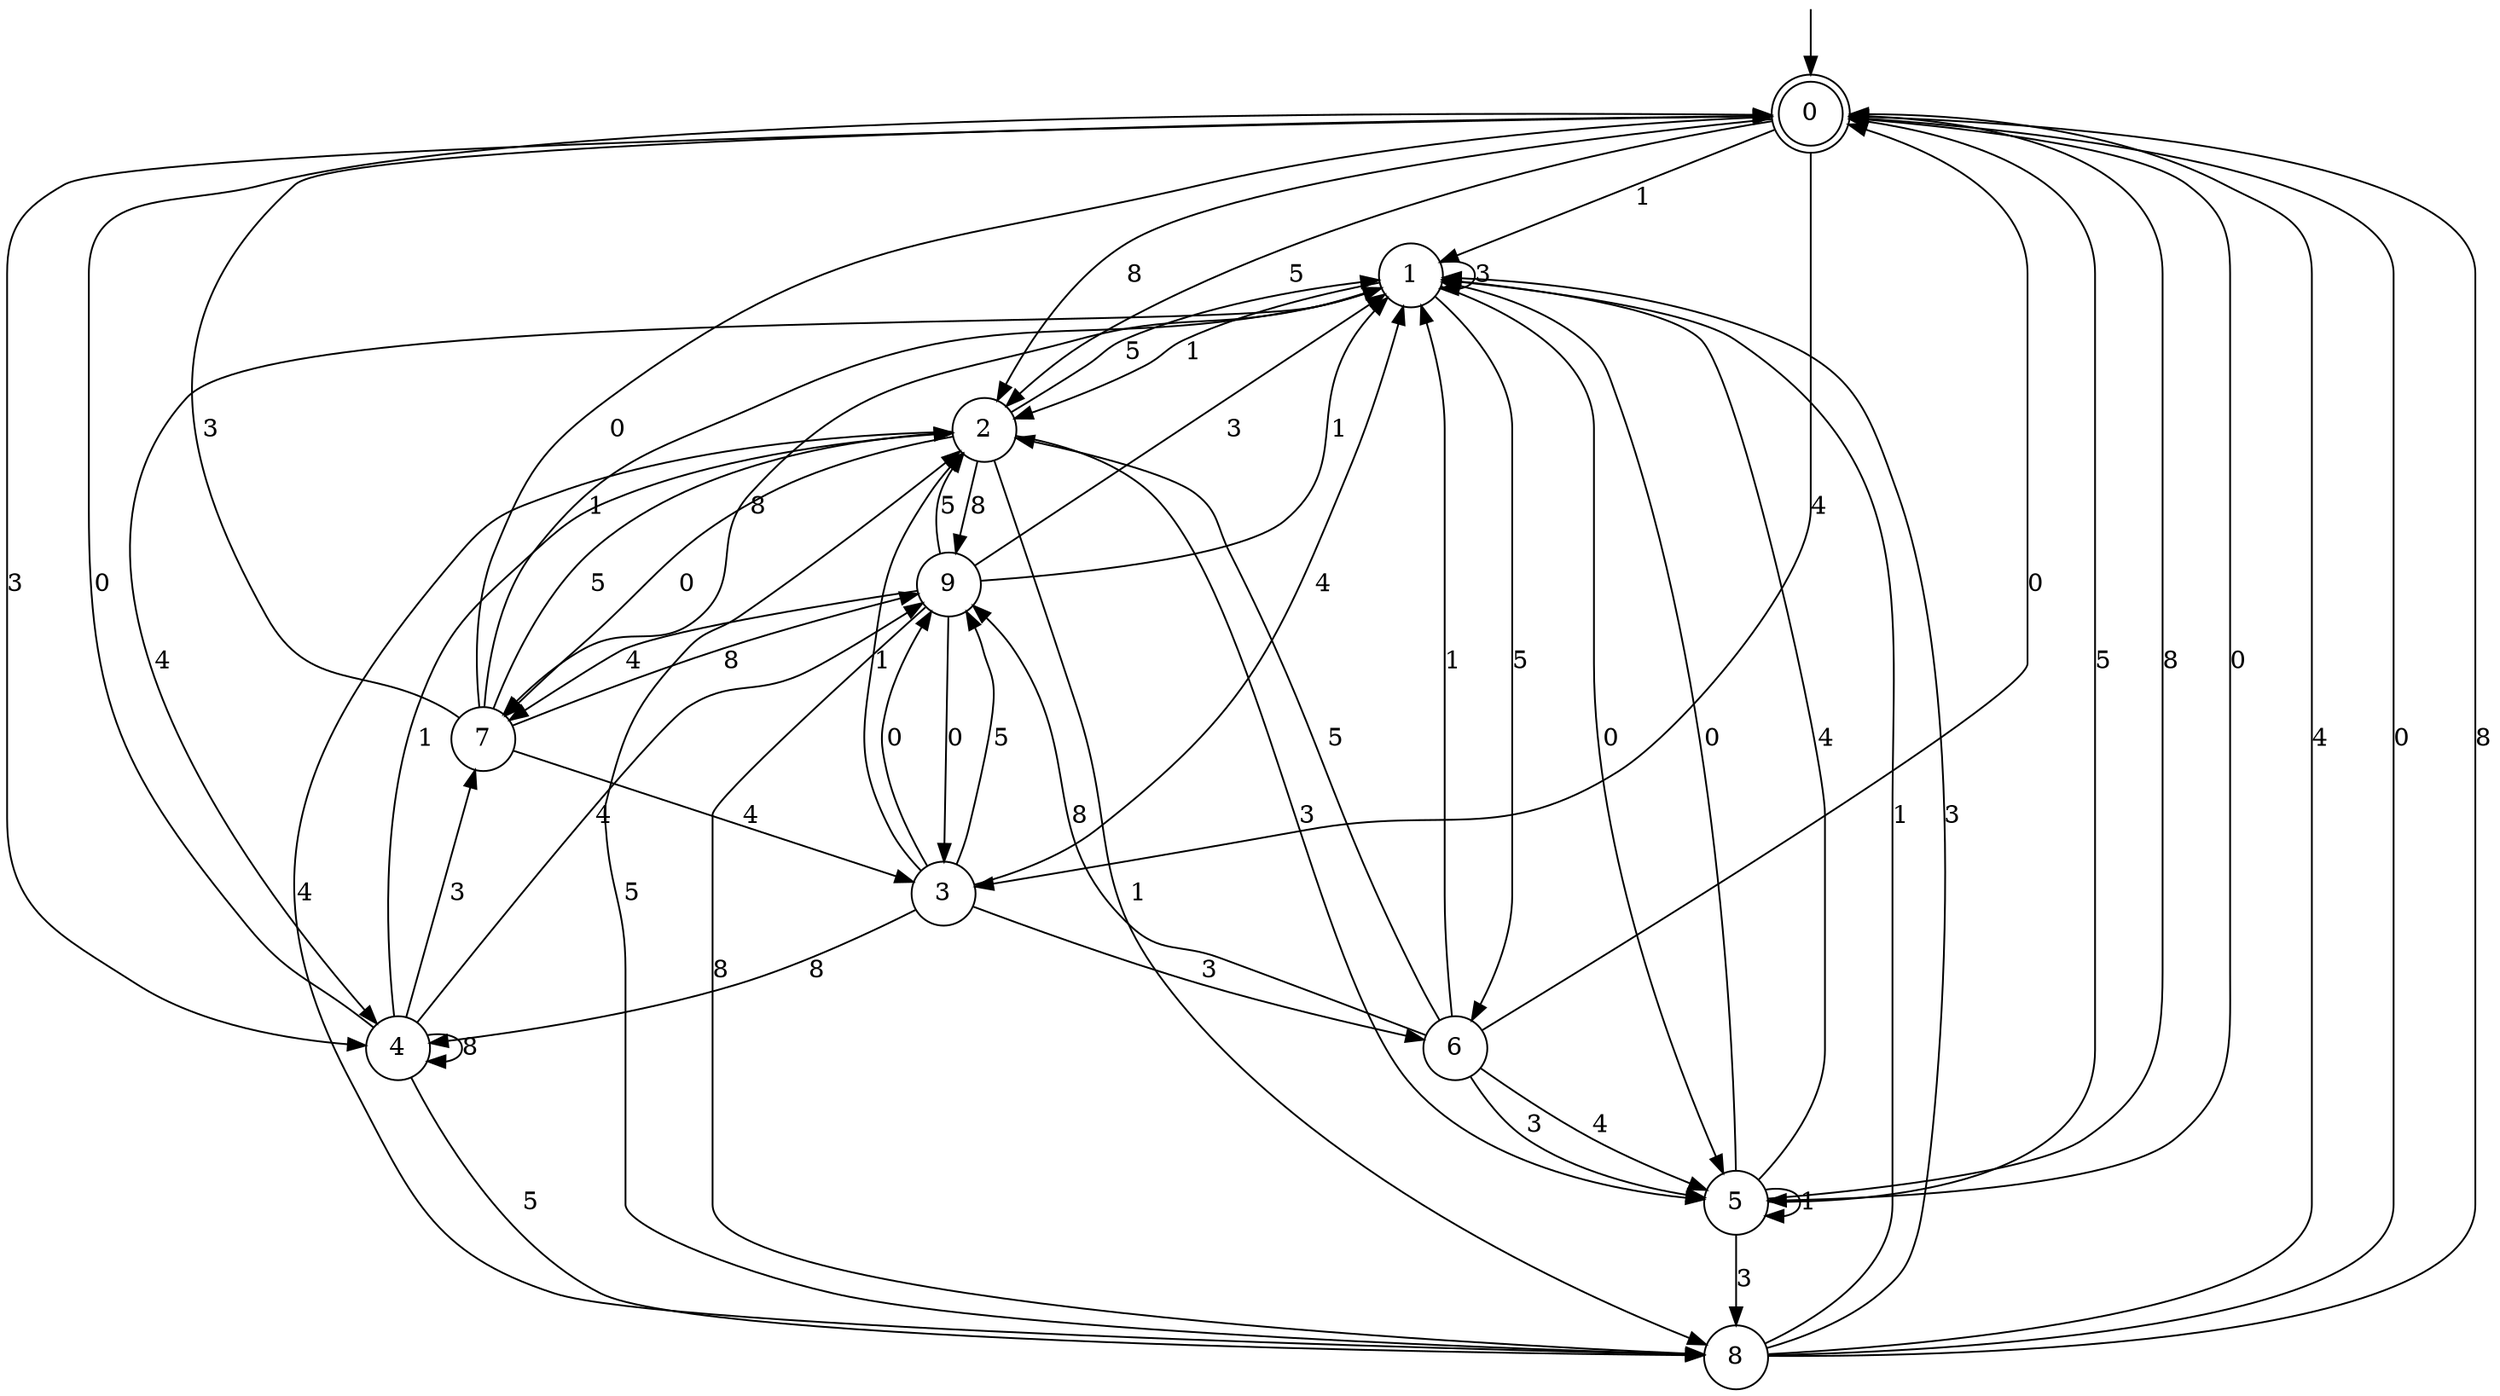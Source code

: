 digraph g {

	s0 [shape="doublecircle" label="0"];
	s1 [shape="circle" label="1"];
	s2 [shape="circle" label="2"];
	s3 [shape="circle" label="3"];
	s4 [shape="circle" label="4"];
	s5 [shape="circle" label="5"];
	s6 [shape="circle" label="6"];
	s7 [shape="circle" label="7"];
	s8 [shape="circle" label="8"];
	s9 [shape="circle" label="9"];
	s0 -> s1 [label="1"];
	s0 -> s2 [label="5"];
	s0 -> s3 [label="4"];
	s0 -> s4 [label="3"];
	s0 -> s5 [label="0"];
	s0 -> s2 [label="8"];
	s1 -> s2 [label="1"];
	s1 -> s6 [label="5"];
	s1 -> s4 [label="4"];
	s1 -> s1 [label="3"];
	s1 -> s5 [label="0"];
	s1 -> s7 [label="8"];
	s2 -> s8 [label="1"];
	s2 -> s1 [label="5"];
	s2 -> s8 [label="4"];
	s2 -> s5 [label="3"];
	s2 -> s7 [label="0"];
	s2 -> s9 [label="8"];
	s3 -> s2 [label="1"];
	s3 -> s9 [label="5"];
	s3 -> s1 [label="4"];
	s3 -> s6 [label="3"];
	s3 -> s9 [label="0"];
	s3 -> s4 [label="8"];
	s4 -> s2 [label="1"];
	s4 -> s8 [label="5"];
	s4 -> s9 [label="4"];
	s4 -> s7 [label="3"];
	s4 -> s0 [label="0"];
	s4 -> s4 [label="8"];
	s5 -> s5 [label="1"];
	s5 -> s0 [label="5"];
	s5 -> s1 [label="4"];
	s5 -> s8 [label="3"];
	s5 -> s1 [label="0"];
	s5 -> s0 [label="8"];
	s6 -> s1 [label="1"];
	s6 -> s2 [label="5"];
	s6 -> s5 [label="4"];
	s6 -> s5 [label="3"];
	s6 -> s0 [label="0"];
	s6 -> s9 [label="8"];
	s7 -> s1 [label="1"];
	s7 -> s2 [label="5"];
	s7 -> s3 [label="4"];
	s7 -> s0 [label="3"];
	s7 -> s0 [label="0"];
	s7 -> s9 [label="8"];
	s8 -> s1 [label="1"];
	s8 -> s2 [label="5"];
	s8 -> s0 [label="4"];
	s8 -> s1 [label="3"];
	s8 -> s0 [label="0"];
	s8 -> s0 [label="8"];
	s9 -> s1 [label="1"];
	s9 -> s2 [label="5"];
	s9 -> s7 [label="4"];
	s9 -> s1 [label="3"];
	s9 -> s3 [label="0"];
	s9 -> s8 [label="8"];

__start0 [label="" shape="none" width="0" height="0"];
__start0 -> s0;

}
